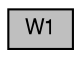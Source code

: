 digraph G
{
  bgcolor="transparent";
  edge [fontname="FreeSans",fontsize="10",labelfontname="FreeSans",labelfontsize="10"];
  node [fontname="FreeSans",fontsize="10",shape=record];
  rankdir=LR;
  Node1 [label="W1",height=0.2,width=0.4,color="black", fillcolor="grey75", style="filled" fontcolor="black"];
}
